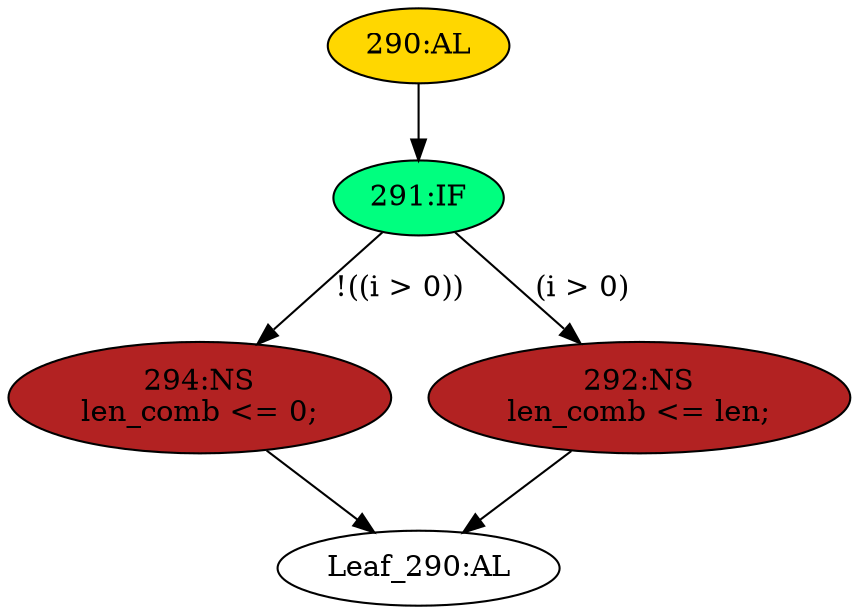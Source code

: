 strict digraph "" {
	node [label="\N"];
	"290:AL"	 [ast="<pyverilog.vparser.ast.Always object at 0x7f7673767190>",
		clk_sens=False,
		fillcolor=gold,
		label="290:AL",
		sens="['len']",
		statements="[]",
		style=filled,
		typ=Always,
		use_var="['i', 'len']"];
	"291:IF"	 [ast="<pyverilog.vparser.ast.IfStatement object at 0x7f76737672d0>",
		fillcolor=springgreen,
		label="291:IF",
		statements="[]",
		style=filled,
		typ=IfStatement];
	"290:AL" -> "291:IF"	 [cond="[]",
		lineno=None];
	"294:NS"	 [ast="<pyverilog.vparser.ast.NonblockingSubstitution object at 0x7f7673767350>",
		fillcolor=firebrick,
		label="294:NS
len_comb <= 0;",
		statements="[<pyverilog.vparser.ast.NonblockingSubstitution object at 0x7f7673767350>]",
		style=filled,
		typ=NonblockingSubstitution];
	"291:IF" -> "294:NS"	 [cond="['i']",
		label="!((i > 0))",
		lineno=291];
	"292:NS"	 [ast="<pyverilog.vparser.ast.NonblockingSubstitution object at 0x7f7673767510>",
		fillcolor=firebrick,
		label="292:NS
len_comb <= len;",
		statements="[<pyverilog.vparser.ast.NonblockingSubstitution object at 0x7f7673767510>]",
		style=filled,
		typ=NonblockingSubstitution];
	"291:IF" -> "292:NS"	 [cond="['i']",
		label="(i > 0)",
		lineno=291];
	"Leaf_290:AL"	 [def_var="['len_comb']",
		label="Leaf_290:AL"];
	"294:NS" -> "Leaf_290:AL"	 [cond="[]",
		lineno=None];
	"292:NS" -> "Leaf_290:AL"	 [cond="[]",
		lineno=None];
}

